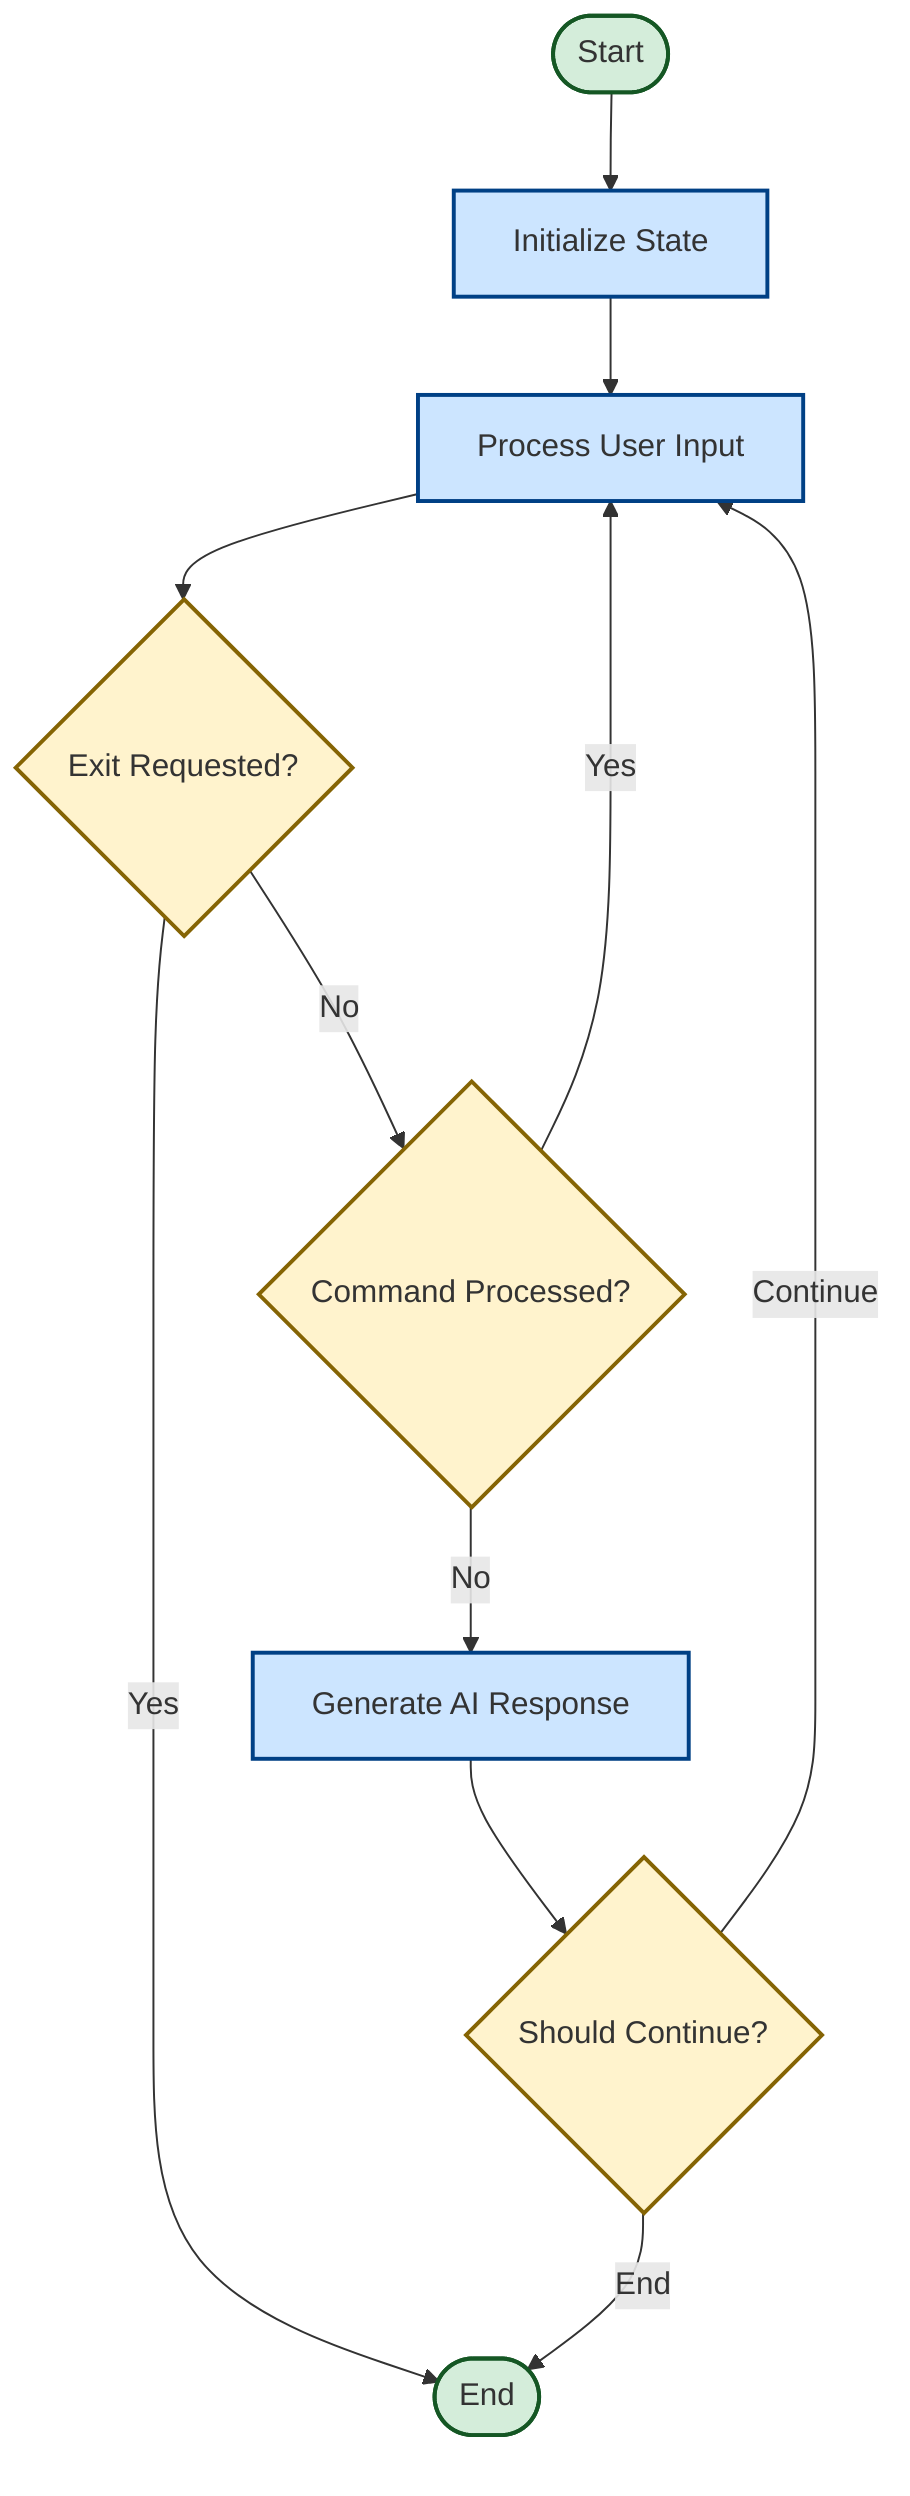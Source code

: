 graph TD
    Start([Start]) --> Initialize[Initialize State]
    Initialize --> UserInput[Process User Input]
    UserInput --> CheckExit{Exit Requested?}
    CheckExit -->|No| CheckCommand{Command Processed?}
    CheckExit -->|Yes| End([End])
    CheckCommand -->|Yes| UserInput
    CheckCommand -->|No| AIResponse[Generate AI Response]
    AIResponse --> ShouldContinue{Should Continue?}
    ShouldContinue -->|Continue| UserInput
    ShouldContinue -->|End| End

    %% Styling
    classDef startEnd fill:#d4edda,stroke:#155724,stroke-width:2px
    classDef process fill:#cce5ff,stroke:#004085,stroke-width:2px
    classDef decision fill:#fff3cd,stroke:#856404,stroke-width:2px

    class Start,End startEnd
    class Initialize,UserInput,AIResponse process
    class CheckExit,CheckCommand,ShouldContinue decision